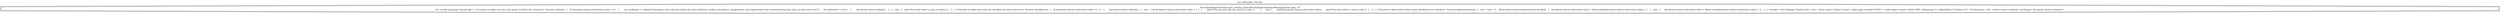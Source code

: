 digraph cfg {
  label="xss_index.php_194_dep";
  labelloc=t;
  n1 [shape=doubleoctagon, label="/Users/peddy/git/unitn/security_testing_project/fixed/php/schoolmate/ManageClasses.php : 97\nLit: <script language='JavaScript'>  // Function to make sure the user wants to delete the class(es) //  function validate()  {   if( document.classes.selectclass.value > 0 )   {	var confirmed = confirm(\"Deleteing a class will also delete the class bulletins, tardies, attendance, assignments, and registrations that occured during that class. \\n \\nAre you sure?\");	if( confirmed == true )	{	 document.classes.submit();	}   }   else   {	alert('You must select a class to delete.');   }  }  // Function to make sure only one checkbox has been selected //  function checkboxes()  {   if( document.classes.selectclass.value == 1 )   {	document.classes.submit();   }   else   {	if( document.classes.selectclass.value > 1 )	{	 alert('You can only edit one class at a time.');	}	else	{	 alert(document.classes.selectclass.value);	 alert('You must select a class to edit.');	}   }  }  // Function to keep track of how many checkboxes are checked //  function updateboxes(row)  {   row = row + 2;   if(document.classes.elements[row].checked)   {	document.classes.selectclass.value = Math.round(document.classes.selectclass.value) - 1;   }   else   {	document.classes.selectclass.value = Math.round(document.classes.selectclass.value) + 1;   }  } </script> <h1>Manage Classes</h1> <br> <form name='classes' action='./index.php' method='POST'> <table align='center' width='900' cellspacing='0' cellpadding='0' border='0'> <b>Semester: </b> <select name='semester' onChange='document.classes.submit();'>\n"];
}
